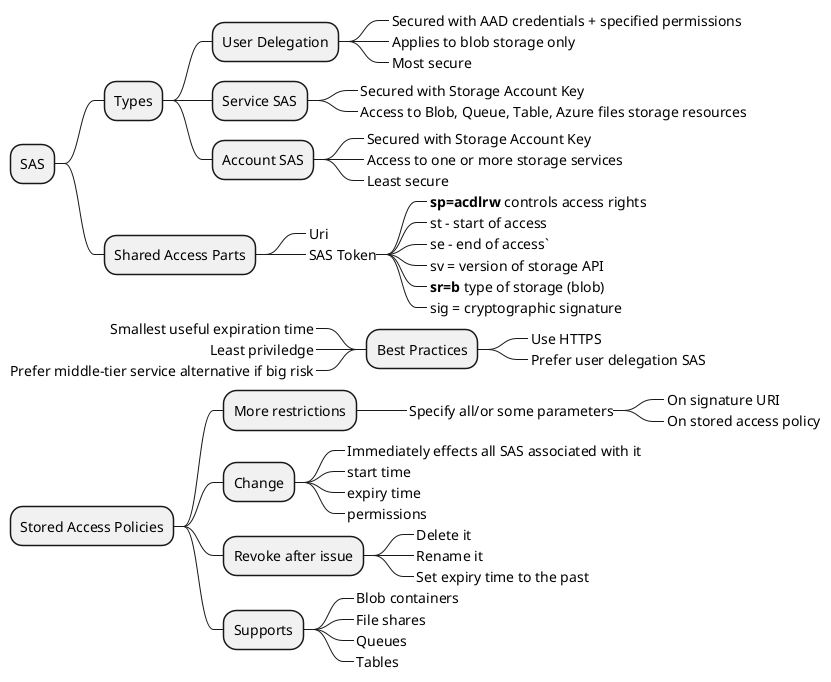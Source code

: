 @startmindmap "Shared Access Signatures"
+ SAS
++ Types
+++ User Delegation
++++_ Secured with AAD credentials + specified permissions
++++_ Applies to blob storage only
++++_ Most secure
+++ Service SAS
++++_ Secured with Storage Account Key
++++_ Access to Blob, Queue, Table, Azure files storage resources
+++ Account SAS
++++_ Secured with Storage Account Key
++++_ Access to one or more storage services
++++_ Least secure
++ Shared Access Parts
+++_ Uri
+++_ SAS Token
++++_ **sp=acdlrw** controls access rights
++++_ st - start of access
++++_ se - end of access`
++++_ sv = version of storage API
++++_ **sr=b** type of storage (blob)
++++_ sig = cryptographic signature

+ Best Practices
++_ Use HTTPS
++_ Prefer user delegation SAS
--_ Smallest useful expiration time
--_ Least priviledge
--_ Prefer middle-tier service alternative if big risk

+ Stored Access Policies
++ More restrictions
+++_ Specify all/or some parameters
++++_ On signature URI
++++_ On stored access policy
++ Change
+++_ Immediately effects all SAS associated with it
+++_ start time
+++_ expiry time
+++_ permissions
++ Revoke after issue
+++_ Delete it
+++_ Rename it
+++_ Set expiry time to the past
++ Supports
+++_ Blob containers
+++_ File shares
+++_ Queues
+++_ Tables

@endmindmap
